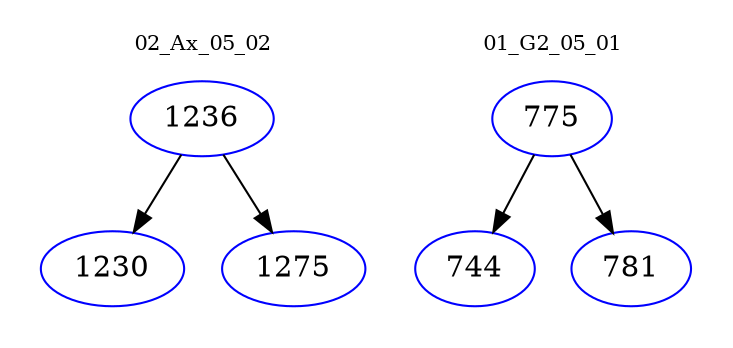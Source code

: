 digraph{
subgraph cluster_0 {
color = white
label = "02_Ax_05_02";
fontsize=10;
T0_1236 [label="1236", color="blue"]
T0_1236 -> T0_1230 [color="black"]
T0_1230 [label="1230", color="blue"]
T0_1236 -> T0_1275 [color="black"]
T0_1275 [label="1275", color="blue"]
}
subgraph cluster_1 {
color = white
label = "01_G2_05_01";
fontsize=10;
T1_775 [label="775", color="blue"]
T1_775 -> T1_744 [color="black"]
T1_744 [label="744", color="blue"]
T1_775 -> T1_781 [color="black"]
T1_781 [label="781", color="blue"]
}
}
